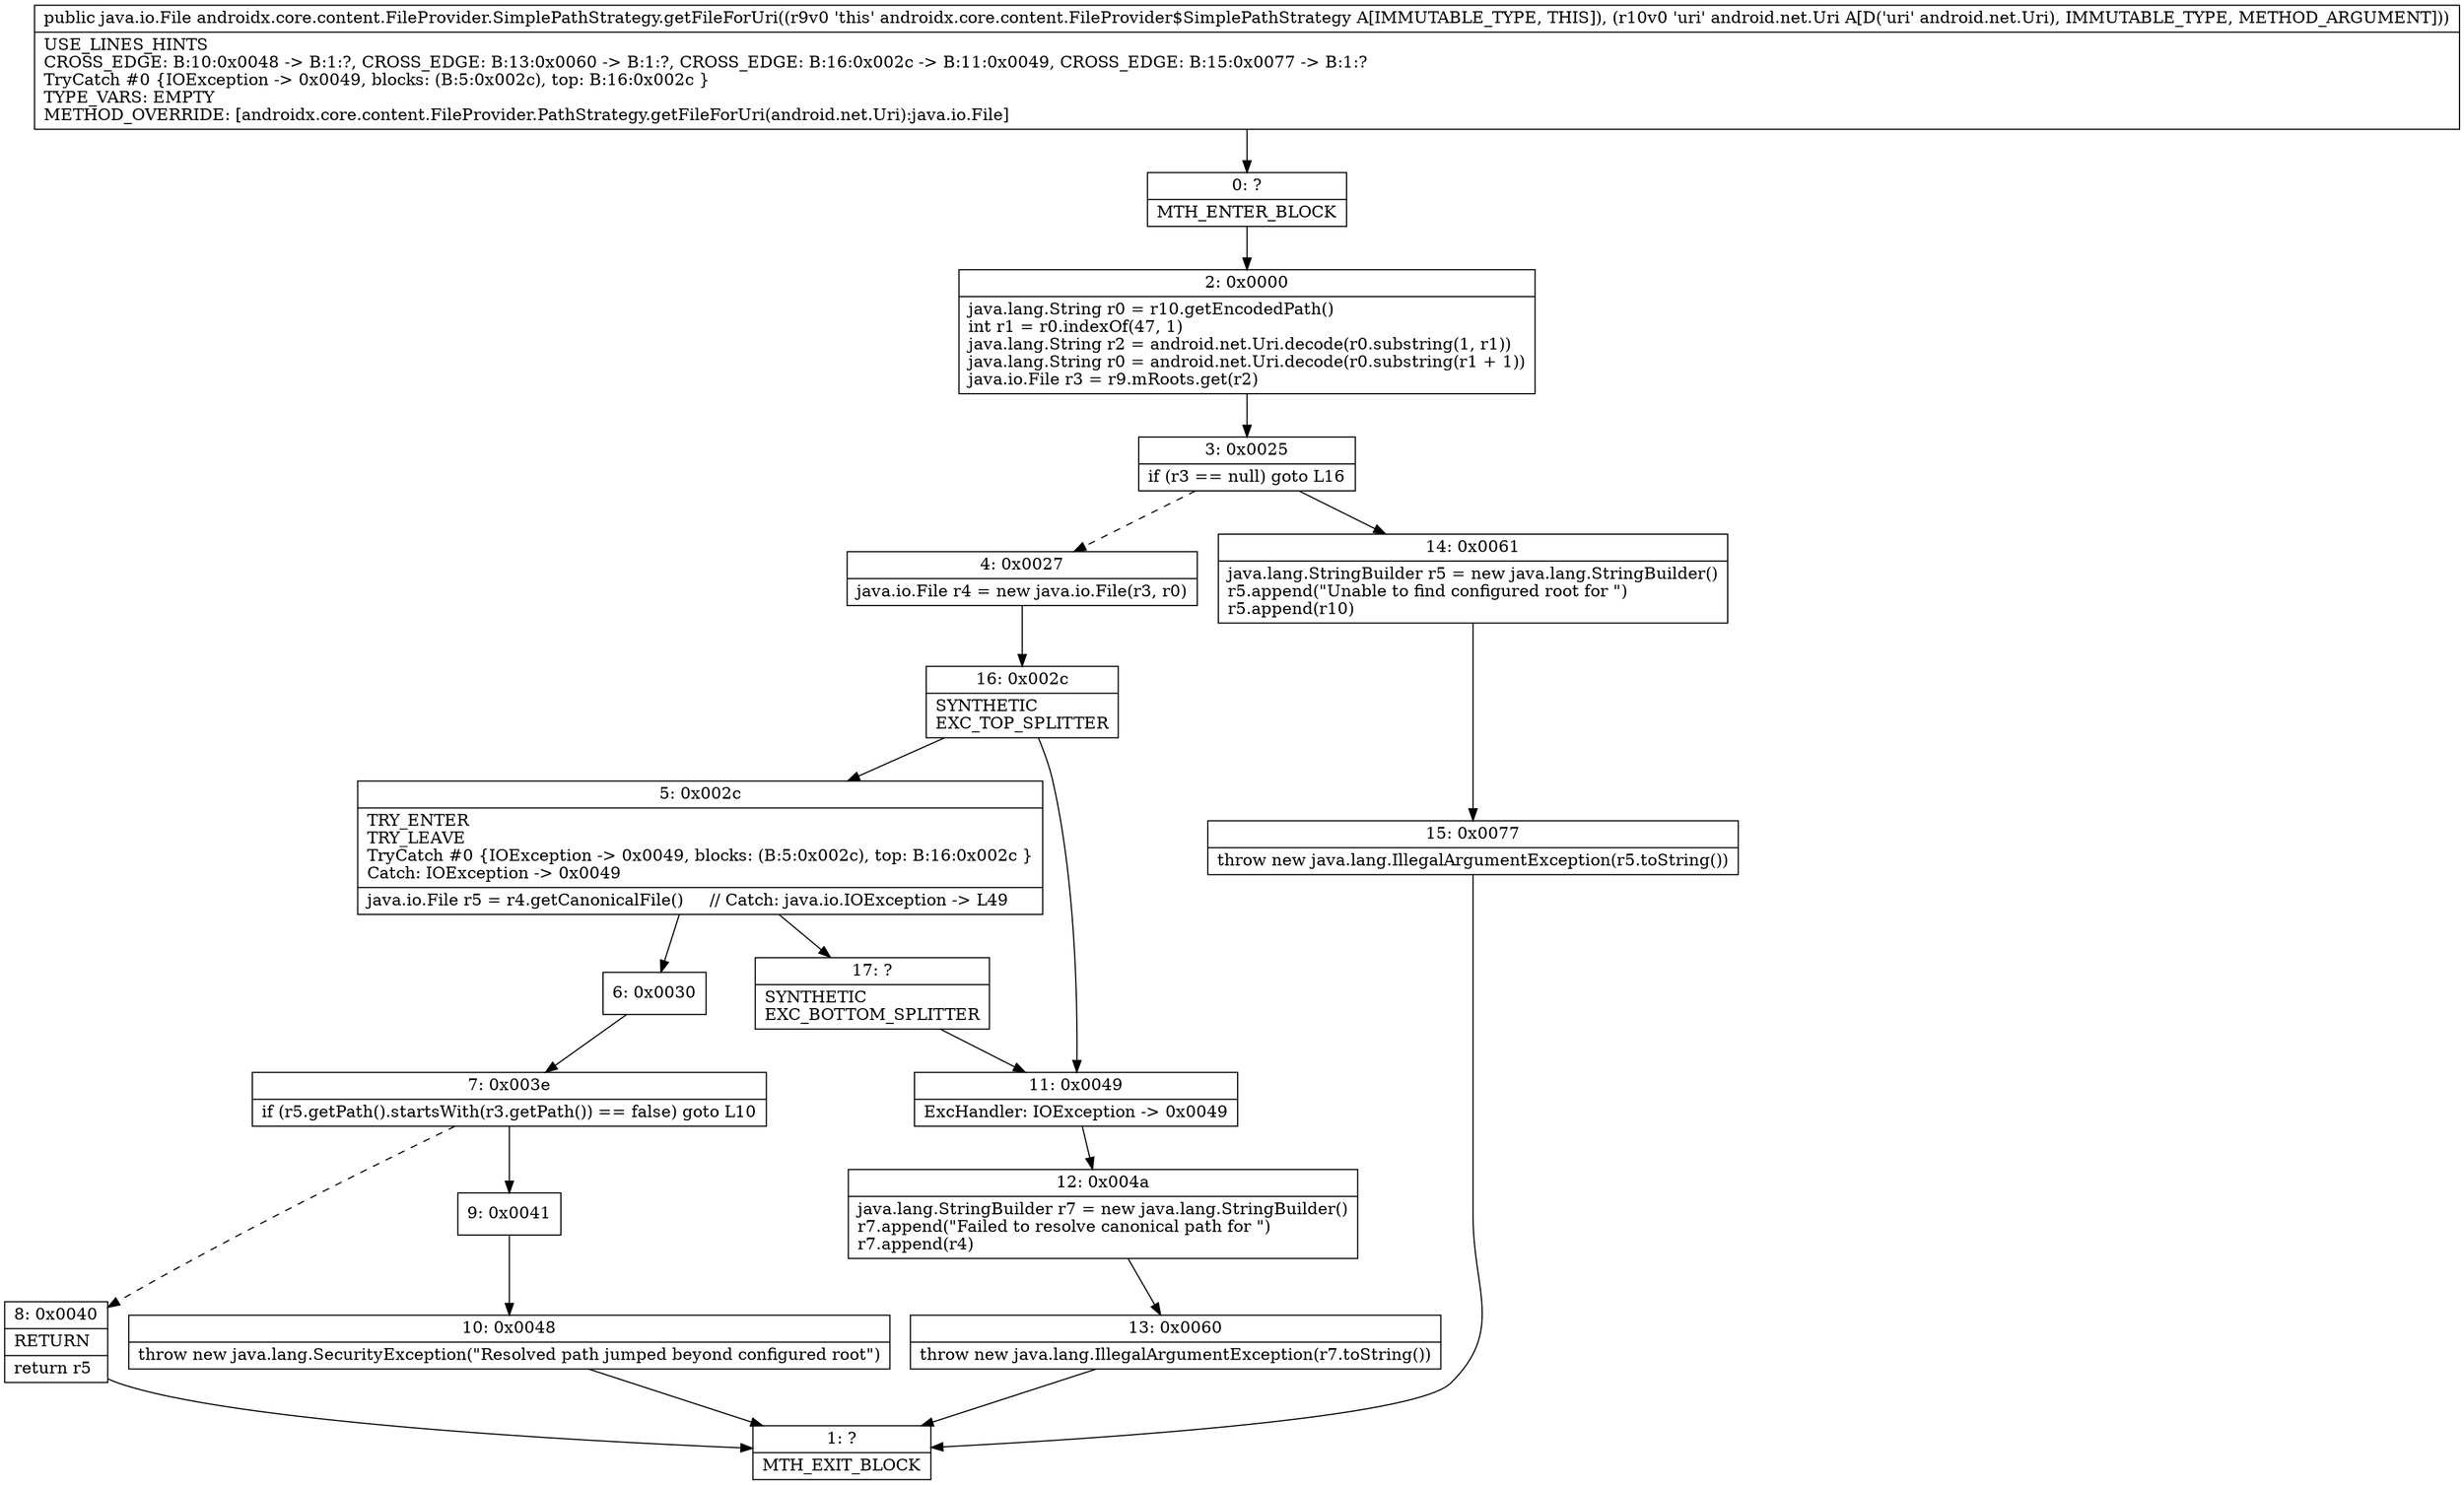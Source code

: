 digraph "CFG forandroidx.core.content.FileProvider.SimplePathStrategy.getFileForUri(Landroid\/net\/Uri;)Ljava\/io\/File;" {
Node_0 [shape=record,label="{0\:\ ?|MTH_ENTER_BLOCK\l}"];
Node_2 [shape=record,label="{2\:\ 0x0000|java.lang.String r0 = r10.getEncodedPath()\lint r1 = r0.indexOf(47, 1)\ljava.lang.String r2 = android.net.Uri.decode(r0.substring(1, r1))\ljava.lang.String r0 = android.net.Uri.decode(r0.substring(r1 + 1))\ljava.io.File r3 = r9.mRoots.get(r2)\l}"];
Node_3 [shape=record,label="{3\:\ 0x0025|if (r3 == null) goto L16\l}"];
Node_4 [shape=record,label="{4\:\ 0x0027|java.io.File r4 = new java.io.File(r3, r0)\l}"];
Node_16 [shape=record,label="{16\:\ 0x002c|SYNTHETIC\lEXC_TOP_SPLITTER\l}"];
Node_5 [shape=record,label="{5\:\ 0x002c|TRY_ENTER\lTRY_LEAVE\lTryCatch #0 \{IOException \-\> 0x0049, blocks: (B:5:0x002c), top: B:16:0x002c \}\lCatch: IOException \-\> 0x0049\l|java.io.File r5 = r4.getCanonicalFile()     \/\/ Catch: java.io.IOException \-\> L49\l}"];
Node_6 [shape=record,label="{6\:\ 0x0030}"];
Node_7 [shape=record,label="{7\:\ 0x003e|if (r5.getPath().startsWith(r3.getPath()) == false) goto L10\l}"];
Node_8 [shape=record,label="{8\:\ 0x0040|RETURN\l|return r5\l}"];
Node_1 [shape=record,label="{1\:\ ?|MTH_EXIT_BLOCK\l}"];
Node_9 [shape=record,label="{9\:\ 0x0041}"];
Node_10 [shape=record,label="{10\:\ 0x0048|throw new java.lang.SecurityException(\"Resolved path jumped beyond configured root\")\l}"];
Node_17 [shape=record,label="{17\:\ ?|SYNTHETIC\lEXC_BOTTOM_SPLITTER\l}"];
Node_11 [shape=record,label="{11\:\ 0x0049|ExcHandler: IOException \-\> 0x0049\l}"];
Node_12 [shape=record,label="{12\:\ 0x004a|java.lang.StringBuilder r7 = new java.lang.StringBuilder()\lr7.append(\"Failed to resolve canonical path for \")\lr7.append(r4)\l}"];
Node_13 [shape=record,label="{13\:\ 0x0060|throw new java.lang.IllegalArgumentException(r7.toString())\l}"];
Node_14 [shape=record,label="{14\:\ 0x0061|java.lang.StringBuilder r5 = new java.lang.StringBuilder()\lr5.append(\"Unable to find configured root for \")\lr5.append(r10)\l}"];
Node_15 [shape=record,label="{15\:\ 0x0077|throw new java.lang.IllegalArgumentException(r5.toString())\l}"];
MethodNode[shape=record,label="{public java.io.File androidx.core.content.FileProvider.SimplePathStrategy.getFileForUri((r9v0 'this' androidx.core.content.FileProvider$SimplePathStrategy A[IMMUTABLE_TYPE, THIS]), (r10v0 'uri' android.net.Uri A[D('uri' android.net.Uri), IMMUTABLE_TYPE, METHOD_ARGUMENT]))  | USE_LINES_HINTS\lCROSS_EDGE: B:10:0x0048 \-\> B:1:?, CROSS_EDGE: B:13:0x0060 \-\> B:1:?, CROSS_EDGE: B:16:0x002c \-\> B:11:0x0049, CROSS_EDGE: B:15:0x0077 \-\> B:1:?\lTryCatch #0 \{IOException \-\> 0x0049, blocks: (B:5:0x002c), top: B:16:0x002c \}\lTYPE_VARS: EMPTY\lMETHOD_OVERRIDE: [androidx.core.content.FileProvider.PathStrategy.getFileForUri(android.net.Uri):java.io.File]\l}"];
MethodNode -> Node_0;Node_0 -> Node_2;
Node_2 -> Node_3;
Node_3 -> Node_4[style=dashed];
Node_3 -> Node_14;
Node_4 -> Node_16;
Node_16 -> Node_5;
Node_16 -> Node_11;
Node_5 -> Node_6;
Node_5 -> Node_17;
Node_6 -> Node_7;
Node_7 -> Node_8[style=dashed];
Node_7 -> Node_9;
Node_8 -> Node_1;
Node_9 -> Node_10;
Node_10 -> Node_1;
Node_17 -> Node_11;
Node_11 -> Node_12;
Node_12 -> Node_13;
Node_13 -> Node_1;
Node_14 -> Node_15;
Node_15 -> Node_1;
}

